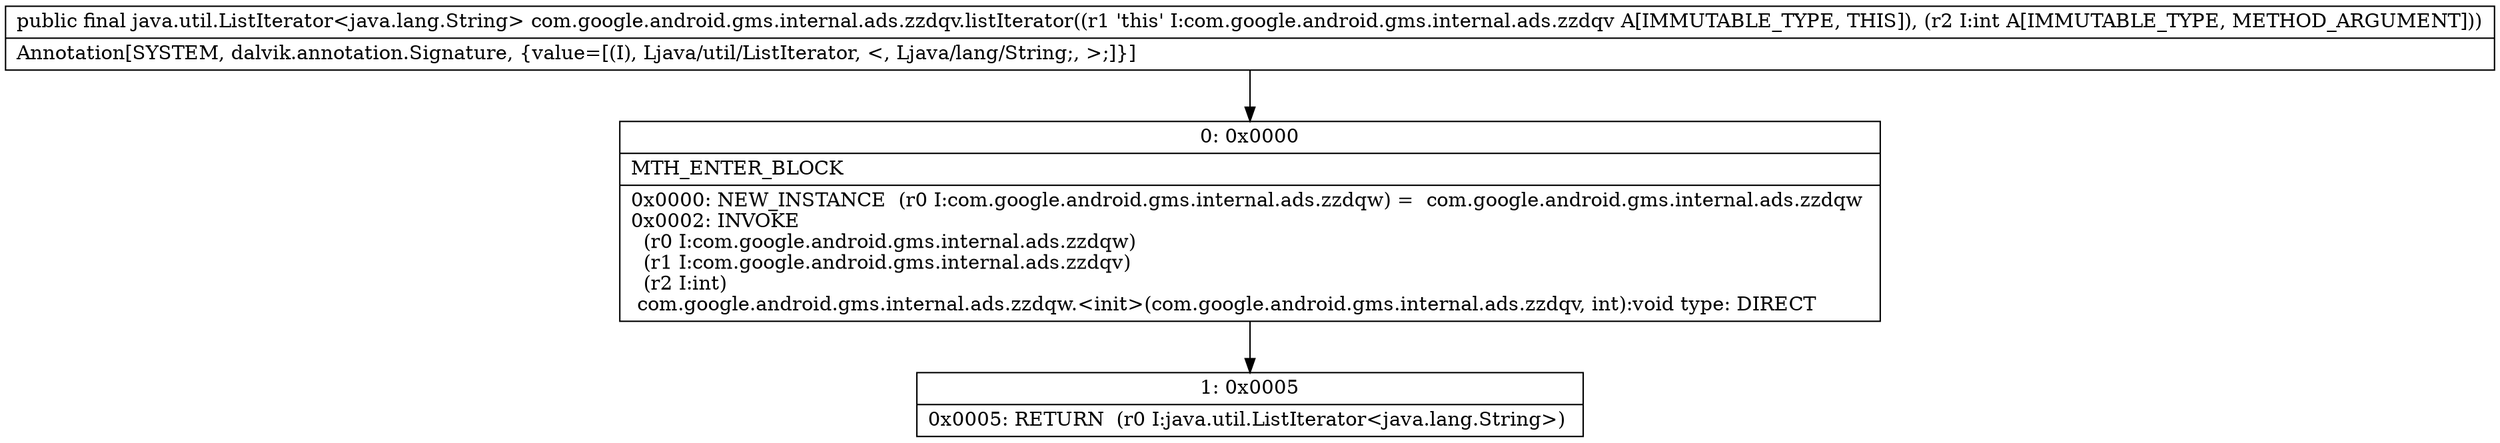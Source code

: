 digraph "CFG forcom.google.android.gms.internal.ads.zzdqv.listIterator(I)Ljava\/util\/ListIterator;" {
Node_0 [shape=record,label="{0\:\ 0x0000|MTH_ENTER_BLOCK\l|0x0000: NEW_INSTANCE  (r0 I:com.google.android.gms.internal.ads.zzdqw) =  com.google.android.gms.internal.ads.zzdqw \l0x0002: INVOKE  \l  (r0 I:com.google.android.gms.internal.ads.zzdqw)\l  (r1 I:com.google.android.gms.internal.ads.zzdqv)\l  (r2 I:int)\l com.google.android.gms.internal.ads.zzdqw.\<init\>(com.google.android.gms.internal.ads.zzdqv, int):void type: DIRECT \l}"];
Node_1 [shape=record,label="{1\:\ 0x0005|0x0005: RETURN  (r0 I:java.util.ListIterator\<java.lang.String\>) \l}"];
MethodNode[shape=record,label="{public final java.util.ListIterator\<java.lang.String\> com.google.android.gms.internal.ads.zzdqv.listIterator((r1 'this' I:com.google.android.gms.internal.ads.zzdqv A[IMMUTABLE_TYPE, THIS]), (r2 I:int A[IMMUTABLE_TYPE, METHOD_ARGUMENT]))  | Annotation[SYSTEM, dalvik.annotation.Signature, \{value=[(I), Ljava\/util\/ListIterator, \<, Ljava\/lang\/String;, \>;]\}]\l}"];
MethodNode -> Node_0;
Node_0 -> Node_1;
}

